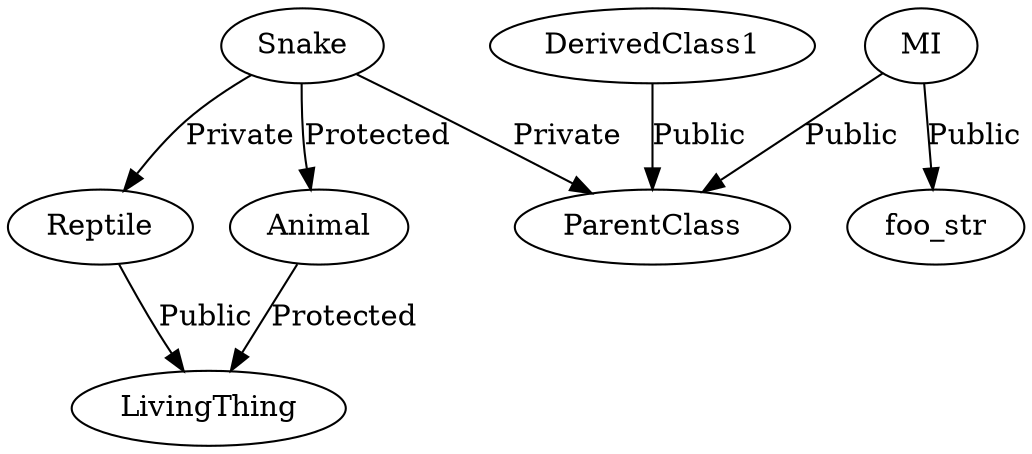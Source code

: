 digraph G{
"Snake"->"Reptile"[label="Private"]
"MI"->"foo_str"[label="Public"]
"Animal"->"LivingThing"[label="Protected"]
"MI"->"ParentClass"[label="Public"]
"Snake"->"ParentClass"[label="Private"]
"Snake"->"Animal"[label="Protected"]
"Reptile"->"LivingThing"[label="Public"]
"DerivedClass1"->"ParentClass"[label="Public"]
}
